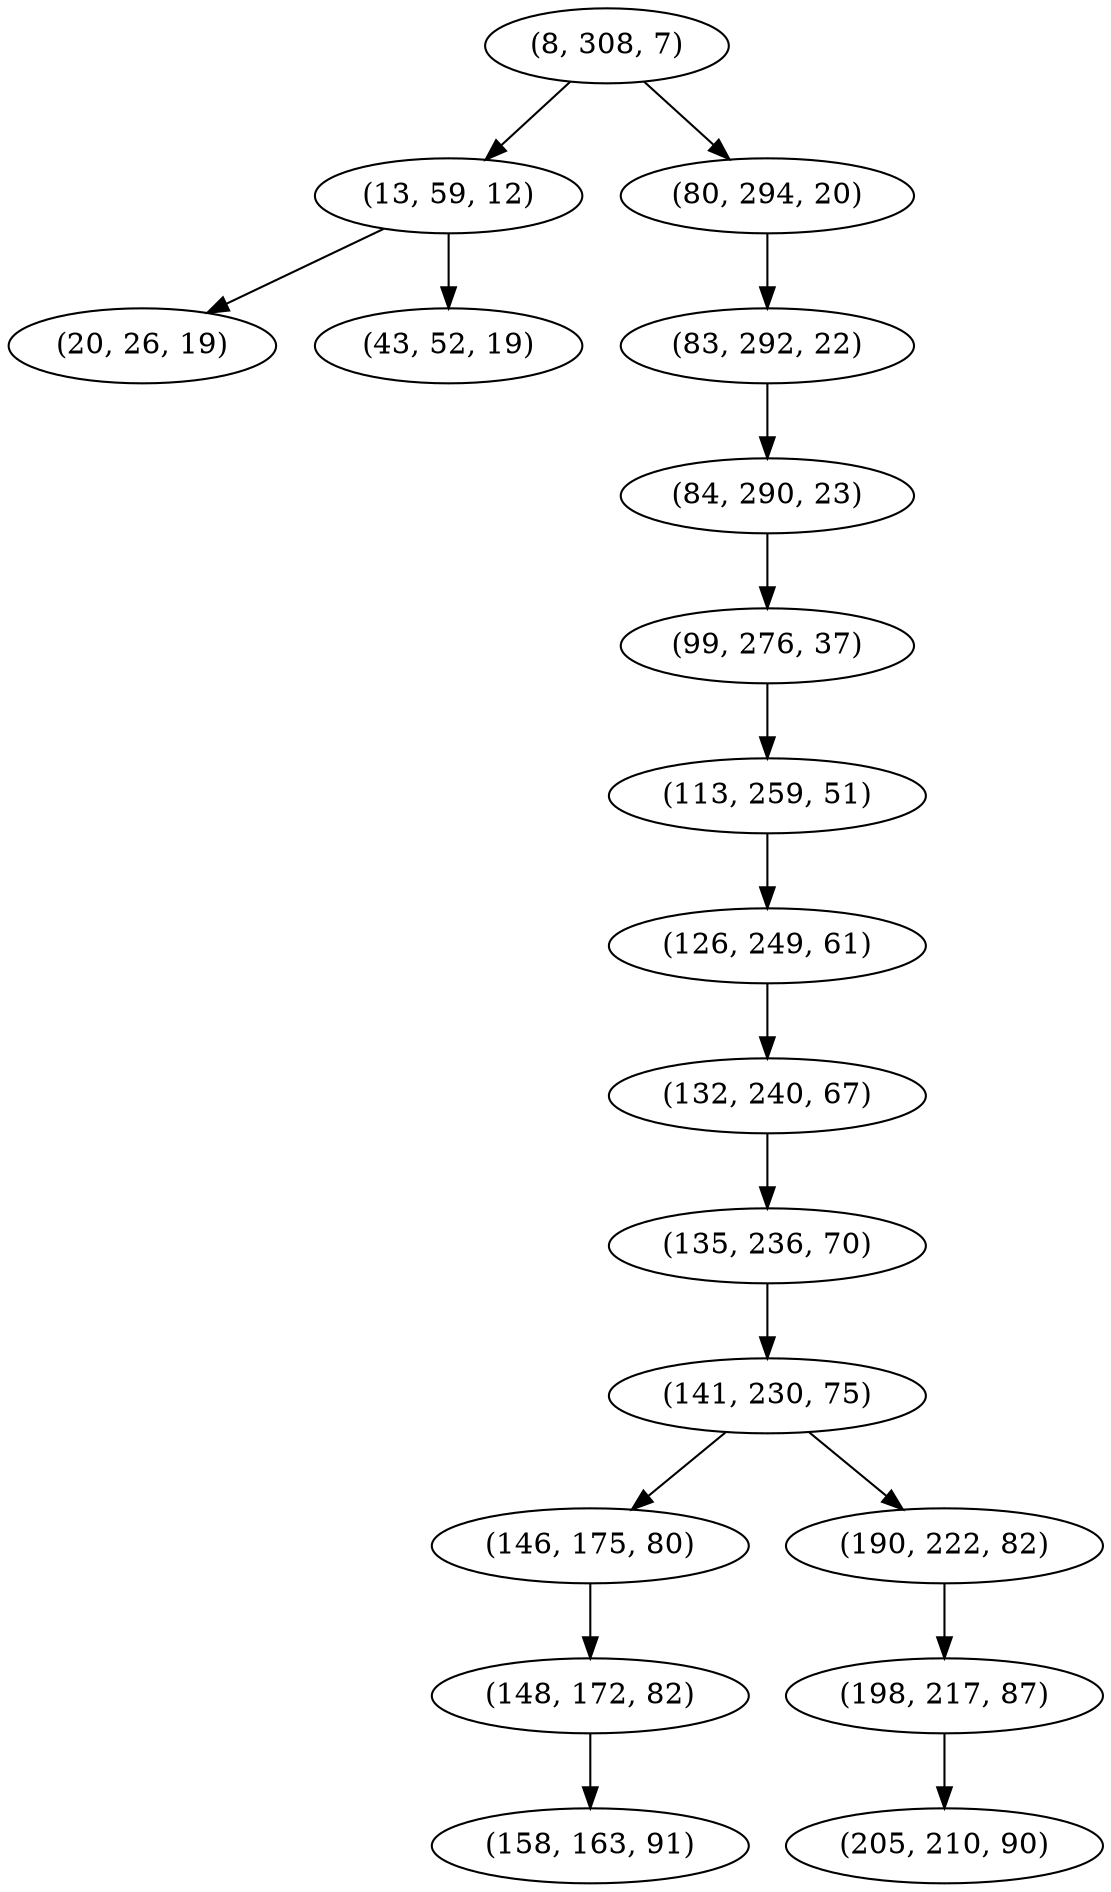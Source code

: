 digraph tree {
    "(8, 308, 7)";
    "(13, 59, 12)";
    "(20, 26, 19)";
    "(43, 52, 19)";
    "(80, 294, 20)";
    "(83, 292, 22)";
    "(84, 290, 23)";
    "(99, 276, 37)";
    "(113, 259, 51)";
    "(126, 249, 61)";
    "(132, 240, 67)";
    "(135, 236, 70)";
    "(141, 230, 75)";
    "(146, 175, 80)";
    "(148, 172, 82)";
    "(158, 163, 91)";
    "(190, 222, 82)";
    "(198, 217, 87)";
    "(205, 210, 90)";
    "(8, 308, 7)" -> "(13, 59, 12)";
    "(8, 308, 7)" -> "(80, 294, 20)";
    "(13, 59, 12)" -> "(20, 26, 19)";
    "(13, 59, 12)" -> "(43, 52, 19)";
    "(80, 294, 20)" -> "(83, 292, 22)";
    "(83, 292, 22)" -> "(84, 290, 23)";
    "(84, 290, 23)" -> "(99, 276, 37)";
    "(99, 276, 37)" -> "(113, 259, 51)";
    "(113, 259, 51)" -> "(126, 249, 61)";
    "(126, 249, 61)" -> "(132, 240, 67)";
    "(132, 240, 67)" -> "(135, 236, 70)";
    "(135, 236, 70)" -> "(141, 230, 75)";
    "(141, 230, 75)" -> "(146, 175, 80)";
    "(141, 230, 75)" -> "(190, 222, 82)";
    "(146, 175, 80)" -> "(148, 172, 82)";
    "(148, 172, 82)" -> "(158, 163, 91)";
    "(190, 222, 82)" -> "(198, 217, 87)";
    "(198, 217, 87)" -> "(205, 210, 90)";
}
